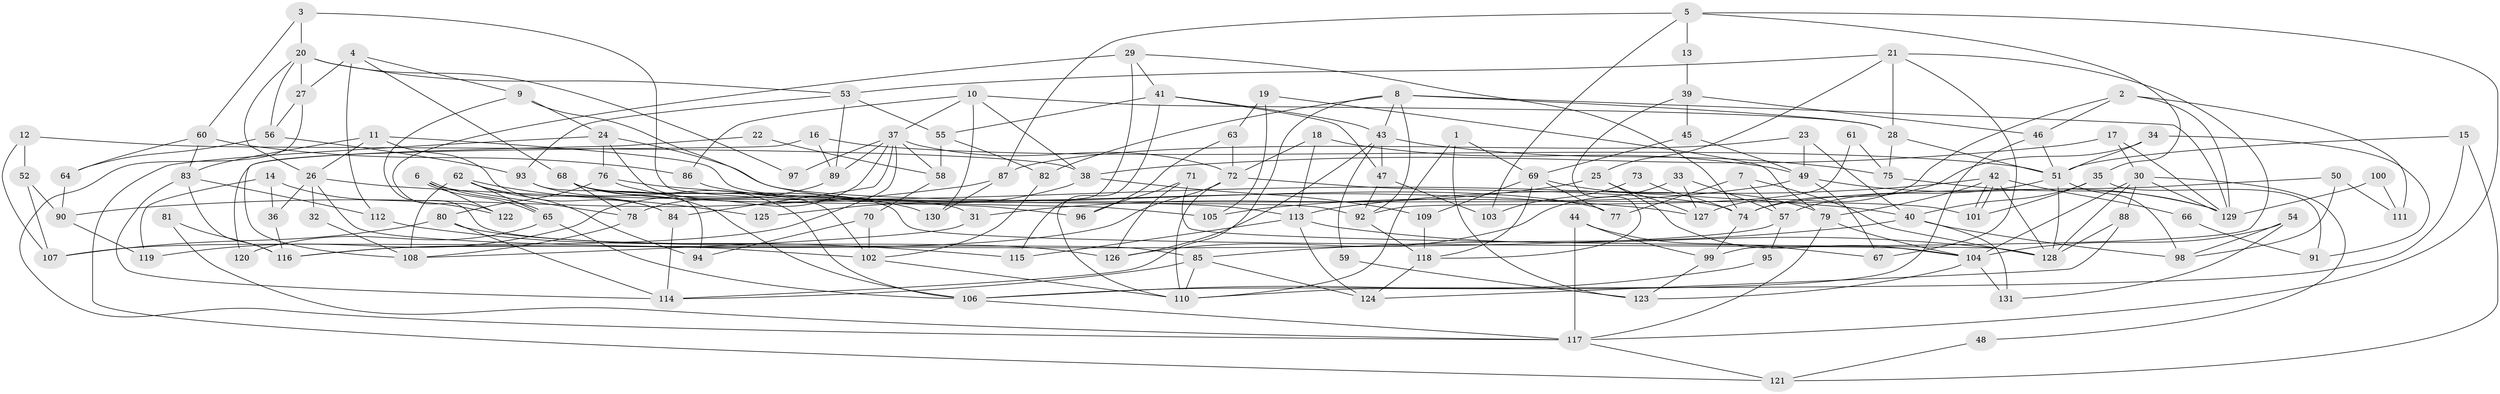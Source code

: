 // Generated by graph-tools (version 1.1) at 2025/11/02/27/25 16:11:18]
// undirected, 131 vertices, 262 edges
graph export_dot {
graph [start="1"]
  node [color=gray90,style=filled];
  1;
  2;
  3;
  4;
  5;
  6;
  7;
  8;
  9;
  10;
  11;
  12;
  13;
  14;
  15;
  16;
  17;
  18;
  19;
  20;
  21;
  22;
  23;
  24;
  25;
  26;
  27;
  28;
  29;
  30;
  31;
  32;
  33;
  34;
  35;
  36;
  37;
  38;
  39;
  40;
  41;
  42;
  43;
  44;
  45;
  46;
  47;
  48;
  49;
  50;
  51;
  52;
  53;
  54;
  55;
  56;
  57;
  58;
  59;
  60;
  61;
  62;
  63;
  64;
  65;
  66;
  67;
  68;
  69;
  70;
  71;
  72;
  73;
  74;
  75;
  76;
  77;
  78;
  79;
  80;
  81;
  82;
  83;
  84;
  85;
  86;
  87;
  88;
  89;
  90;
  91;
  92;
  93;
  94;
  95;
  96;
  97;
  98;
  99;
  100;
  101;
  102;
  103;
  104;
  105;
  106;
  107;
  108;
  109;
  110;
  111;
  112;
  113;
  114;
  115;
  116;
  117;
  118;
  119;
  120;
  121;
  122;
  123;
  124;
  125;
  126;
  127;
  128;
  129;
  130;
  131;
  1 -- 110;
  1 -- 69;
  1 -- 123;
  2 -- 46;
  2 -- 129;
  2 -- 111;
  2 -- 127;
  3 -- 60;
  3 -- 20;
  3 -- 105;
  4 -- 112;
  4 -- 9;
  4 -- 27;
  4 -- 68;
  5 -- 35;
  5 -- 117;
  5 -- 13;
  5 -- 87;
  5 -- 103;
  6 -- 65;
  6 -- 65;
  6 -- 78;
  6 -- 122;
  7 -- 128;
  7 -- 57;
  7 -- 77;
  8 -- 92;
  8 -- 114;
  8 -- 28;
  8 -- 43;
  8 -- 82;
  8 -- 129;
  9 -- 77;
  9 -- 85;
  9 -- 24;
  10 -- 28;
  10 -- 37;
  10 -- 38;
  10 -- 86;
  10 -- 130;
  11 -- 26;
  11 -- 84;
  11 -- 83;
  11 -- 92;
  12 -- 52;
  12 -- 107;
  12 -- 38;
  13 -- 39;
  14 -- 119;
  14 -- 122;
  14 -- 36;
  15 -- 51;
  15 -- 121;
  15 -- 106;
  16 -- 89;
  16 -- 51;
  16 -- 120;
  17 -- 38;
  17 -- 30;
  17 -- 129;
  18 -- 49;
  18 -- 113;
  18 -- 72;
  19 -- 105;
  19 -- 79;
  19 -- 63;
  20 -- 26;
  20 -- 27;
  20 -- 53;
  20 -- 56;
  20 -- 97;
  21 -- 28;
  21 -- 67;
  21 -- 25;
  21 -- 53;
  21 -- 99;
  22 -- 58;
  22 -- 108;
  23 -- 40;
  23 -- 49;
  23 -- 87;
  24 -- 76;
  24 -- 31;
  24 -- 101;
  24 -- 121;
  25 -- 104;
  25 -- 31;
  25 -- 127;
  26 -- 40;
  26 -- 102;
  26 -- 32;
  26 -- 36;
  27 -- 56;
  27 -- 117;
  28 -- 75;
  28 -- 51;
  29 -- 74;
  29 -- 41;
  29 -- 115;
  29 -- 122;
  30 -- 129;
  30 -- 88;
  30 -- 48;
  30 -- 104;
  30 -- 128;
  31 -- 108;
  32 -- 108;
  33 -- 57;
  33 -- 127;
  33 -- 126;
  34 -- 74;
  34 -- 51;
  34 -- 91;
  35 -- 101;
  35 -- 40;
  35 -- 91;
  36 -- 116;
  37 -- 72;
  37 -- 58;
  37 -- 78;
  37 -- 84;
  37 -- 89;
  37 -- 97;
  37 -- 107;
  38 -- 109;
  38 -- 125;
  39 -- 118;
  39 -- 46;
  39 -- 45;
  40 -- 131;
  40 -- 85;
  40 -- 98;
  41 -- 43;
  41 -- 55;
  41 -- 47;
  41 -- 110;
  42 -- 101;
  42 -- 101;
  42 -- 128;
  42 -- 66;
  42 -- 79;
  42 -- 113;
  43 -- 47;
  43 -- 59;
  43 -- 75;
  43 -- 126;
  44 -- 99;
  44 -- 117;
  44 -- 67;
  45 -- 69;
  45 -- 49;
  46 -- 110;
  46 -- 51;
  47 -- 92;
  47 -- 103;
  48 -- 121;
  49 -- 129;
  49 -- 67;
  49 -- 105;
  50 -- 98;
  50 -- 74;
  50 -- 111;
  51 -- 128;
  51 -- 57;
  51 -- 98;
  52 -- 107;
  52 -- 90;
  53 -- 55;
  53 -- 89;
  53 -- 93;
  54 -- 104;
  54 -- 98;
  54 -- 131;
  55 -- 82;
  55 -- 58;
  56 -- 93;
  56 -- 64;
  57 -- 116;
  57 -- 95;
  58 -- 70;
  59 -- 123;
  60 -- 86;
  60 -- 83;
  60 -- 64;
  61 -- 92;
  61 -- 75;
  62 -- 65;
  62 -- 108;
  62 -- 84;
  62 -- 94;
  62 -- 125;
  63 -- 72;
  63 -- 96;
  64 -- 90;
  65 -- 106;
  65 -- 120;
  66 -- 91;
  68 -- 106;
  68 -- 78;
  68 -- 96;
  68 -- 102;
  68 -- 104;
  69 -- 118;
  69 -- 79;
  69 -- 77;
  69 -- 109;
  70 -- 94;
  70 -- 102;
  71 -- 96;
  71 -- 126;
  71 -- 128;
  72 -- 116;
  72 -- 74;
  72 -- 110;
  73 -- 103;
  73 -- 74;
  74 -- 99;
  75 -- 129;
  76 -- 130;
  76 -- 127;
  76 -- 80;
  78 -- 108;
  79 -- 104;
  79 -- 117;
  80 -- 126;
  80 -- 107;
  80 -- 114;
  81 -- 116;
  81 -- 117;
  82 -- 102;
  83 -- 114;
  83 -- 112;
  83 -- 116;
  84 -- 114;
  85 -- 110;
  85 -- 114;
  85 -- 124;
  86 -- 113;
  87 -- 90;
  87 -- 130;
  88 -- 124;
  88 -- 128;
  89 -- 119;
  90 -- 119;
  92 -- 118;
  93 -- 106;
  93 -- 94;
  95 -- 106;
  99 -- 123;
  100 -- 111;
  100 -- 129;
  102 -- 110;
  104 -- 123;
  104 -- 131;
  106 -- 117;
  109 -- 118;
  112 -- 115;
  113 -- 128;
  113 -- 115;
  113 -- 124;
  117 -- 121;
  118 -- 124;
}
